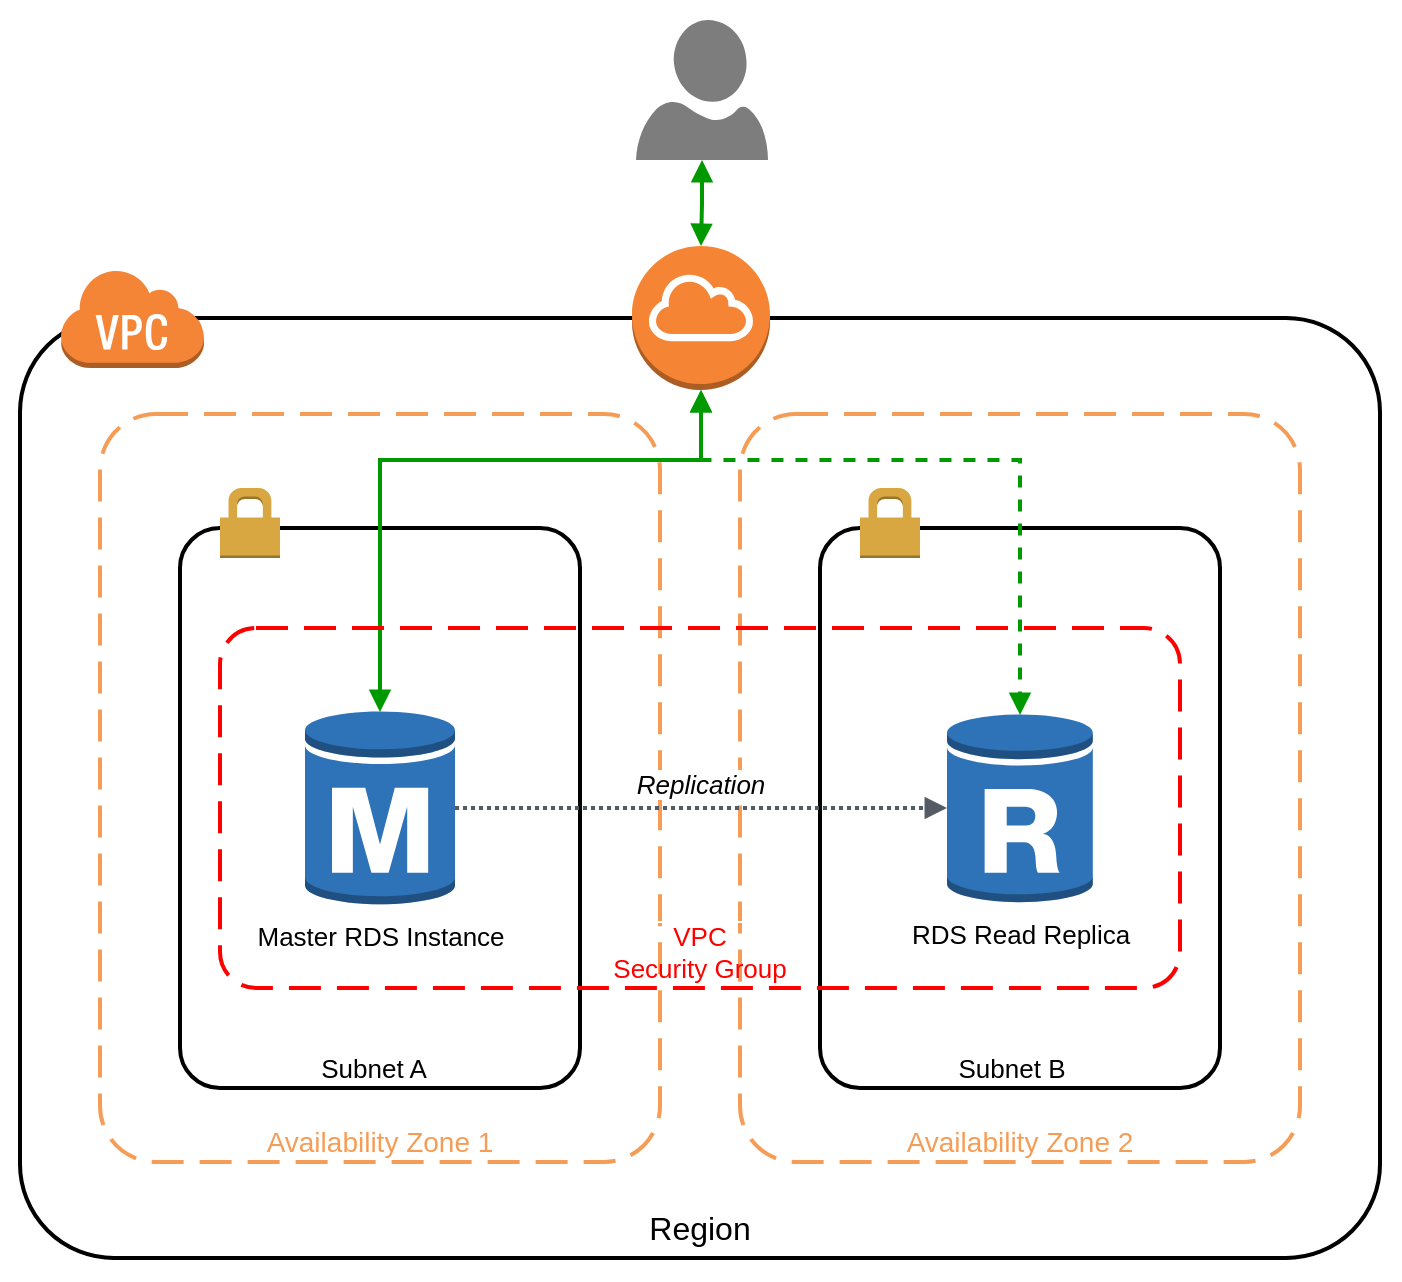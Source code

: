 <mxfile version="11.1.4" type="github"><diagram id="NBuzykiXZqDgpGrnV-WK" name="Page-1"><mxGraphModel dx="939" dy="576" grid="1" gridSize="10" guides="1" tooltips="1" connect="1" arrows="1" fold="1" page="1" pageScale="1" pageWidth="850" pageHeight="1100" math="0" shadow="0"><root><mxCell id="0"/><mxCell id="1" parent="0"/><mxCell id="_qp9qb1tDxuJyNr31mA4-26" value="" style="rounded=0;whiteSpace=wrap;html=1;fontSize=14;strokeColor=none;" parent="1" vertex="1"><mxGeometry x="30" y="220" width="700" height="640" as="geometry"/></mxCell><mxCell id="_qp9qb1tDxuJyNr31mA4-1" value="Region" style="rounded=1;arcSize=10;dashed=0;strokeColor=#000000;fillColor=none;gradientColor=none;strokeWidth=2;verticalAlign=bottom;fontSize=16;spacingBottom=4;" parent="1" vertex="1"><mxGeometry x="40" y="379" width="680" height="470" as="geometry"/></mxCell><mxCell id="_qp9qb1tDxuJyNr31mA4-3" value="Availability Zone 1" style="rounded=1;arcSize=10;dashed=1;strokeColor=#F59D56;fillColor=none;gradientColor=none;dashPattern=8 4;strokeWidth=2;verticalAlign=bottom;fontSize=14;fontColor=#F59D56;" parent="1" vertex="1"><mxGeometry x="80" y="427" width="280" height="374" as="geometry"/></mxCell><mxCell id="_qp9qb1tDxuJyNr31mA4-4" value="Subnet A" style="rounded=1;arcSize=10;dashed=0;strokeColor=#000000;fillColor=none;gradientColor=none;strokeWidth=2;verticalAlign=bottom;align=center;spacingRight=6;fontSize=13;" parent="1" vertex="1"><mxGeometry x="120" y="484" width="200" height="280" as="geometry"/></mxCell><mxCell id="_qp9qb1tDxuJyNr31mA4-9" value="Availability Zone 2" style="rounded=1;arcSize=10;dashed=1;strokeColor=#F59D56;fillColor=none;gradientColor=none;dashPattern=8 4;strokeWidth=2;verticalAlign=bottom;fontSize=14;fontColor=#F59D56;" parent="1" vertex="1"><mxGeometry x="400" y="427" width="280" height="374" as="geometry"/></mxCell><mxCell id="_qp9qb1tDxuJyNr31mA4-10" value="Subnet B" style="rounded=1;arcSize=10;dashed=0;strokeColor=#000000;fillColor=none;gradientColor=none;strokeWidth=2;verticalAlign=bottom;align=center;spacingRight=8;fontSize=13;" parent="1" vertex="1"><mxGeometry x="440" y="484" width="200" height="280" as="geometry"/></mxCell><mxCell id="_qp9qb1tDxuJyNr31mA4-2" value="" style="dashed=0;html=1;shape=mxgraph.aws3.virtual_private_cloud;fillColor=#F58536;gradientColor=none;dashed=0;" parent="1" vertex="1"><mxGeometry x="60" y="354" width="72" height="50" as="geometry"/></mxCell><mxCell id="_qp9qb1tDxuJyNr31mA4-5" value="" style="dashed=0;html=1;shape=mxgraph.aws3.permissions;fillColor=#D9A741;gradientColor=none;dashed=0;" parent="1" vertex="1"><mxGeometry x="140" y="464" width="30" height="35" as="geometry"/></mxCell><mxCell id="_qp9qb1tDxuJyNr31mA4-11" value="" style="dashed=0;html=1;shape=mxgraph.aws3.permissions;fillColor=#D9A741;gradientColor=none;dashed=0;" parent="1" vertex="1"><mxGeometry x="460" y="464" width="30" height="35" as="geometry"/></mxCell><mxCell id="Wll2DFjalbA9ugIghTfI-8" style="edgeStyle=orthogonalEdgeStyle;rounded=0;orthogonalLoop=1;jettySize=auto;html=1;exitX=0.5;exitY=1;exitDx=0;exitDy=0;exitPerimeter=0;entryX=0.5;entryY=0.02;entryDx=0;entryDy=0;entryPerimeter=0;fontSize=13;strokeColor=#009900;endFill=1;endArrow=block;startArrow=block;startFill=1;strokeWidth=2;" parent="1" source="_qp9qb1tDxuJyNr31mA4-15" target="Wll2DFjalbA9ugIghTfI-1" edge="1"><mxGeometry relative="1" as="geometry"><Array as="points"><mxPoint x="381" y="450"/><mxPoint x="220" y="450"/></Array></mxGeometry></mxCell><mxCell id="sj97xp2tiCdJjGKVIkt6-1" style="edgeStyle=orthogonalEdgeStyle;rounded=0;orthogonalLoop=1;jettySize=auto;html=1;entryX=0.5;entryY=0.02;entryDx=0;entryDy=0;entryPerimeter=0;strokeWidth=2;fontSize=13;strokeColor=#009900;endFill=1;endArrow=block;startFill=1;startArrow=block;dashed=1;" edge="1" parent="1" source="_qp9qb1tDxuJyNr31mA4-15" target="Wll2DFjalbA9ugIghTfI-2"><mxGeometry relative="1" as="geometry"><Array as="points"><mxPoint x="381" y="450"/><mxPoint x="540" y="450"/></Array></mxGeometry></mxCell><mxCell id="_qp9qb1tDxuJyNr31mA4-15" value="" style="outlineConnect=0;dashed=0;verticalLabelPosition=bottom;verticalAlign=top;align=center;html=1;shape=mxgraph.aws3.internet_gateway;fillColor=#F58534;gradientColor=none;" parent="1" vertex="1"><mxGeometry x="346" y="343" width="69" height="72" as="geometry"/></mxCell><mxCell id="Wll2DFjalbA9ugIghTfI-3" value="VPC &#10;Security Group" style="rounded=1;arcSize=10;dashed=1;strokeColor=#ff0000;fillColor=none;gradientColor=none;dashPattern=8 4;strokeWidth=2;verticalAlign=bottom;fontSize=13;labelBorderColor=#FFFFFF;fontColor=#FF0000;" parent="1" vertex="1"><mxGeometry x="140" y="534" width="480" height="180" as="geometry"/></mxCell><mxCell id="Wll2DFjalbA9ugIghTfI-1" value="Master RDS Instance" style="outlineConnect=0;dashed=0;verticalLabelPosition=bottom;verticalAlign=top;align=center;html=1;shape=mxgraph.aws3.rds_db_instance;fillColor=#2E73B8;gradientColor=none;fontSize=13;" parent="1" vertex="1"><mxGeometry x="182.5" y="574" width="75" height="100" as="geometry"/></mxCell><mxCell id="Wll2DFjalbA9ugIghTfI-2" value="RDS Read Replica" style="outlineConnect=0;dashed=0;verticalLabelPosition=bottom;verticalAlign=top;align=center;html=1;shape=mxgraph.aws3.rds_db_instance_read_replica;fillColor=#2E73B8;gradientColor=none;fontSize=13;" parent="1" vertex="1"><mxGeometry x="503.5" y="575.5" width="73" height="97" as="geometry"/></mxCell><mxCell id="Wll2DFjalbA9ugIghTfI-4" value="" style="edgeStyle=orthogonalEdgeStyle;html=1;endArrow=block;elbow=vertical;startArrow=none;endFill=1;strokeColor=#545B64;rounded=0;fontSize=13;exitX=1;exitY=0.5;exitDx=0;exitDy=0;exitPerimeter=0;strokeWidth=2;dashed=1;dashPattern=1 1;" parent="1" source="Wll2DFjalbA9ugIghTfI-1" target="Wll2DFjalbA9ugIghTfI-2" edge="1"><mxGeometry width="100" relative="1" as="geometry"><mxPoint x="270" y="614" as="sourcePoint"/><mxPoint x="370" y="614" as="targetPoint"/></mxGeometry></mxCell><mxCell id="Wll2DFjalbA9ugIghTfI-5" value="Replication" style="text;html=1;resizable=0;points=[];align=center;verticalAlign=middle;labelBackgroundColor=#ffffff;fontSize=13;fontStyle=2" parent="Wll2DFjalbA9ugIghTfI-4" vertex="1" connectable="0"><mxGeometry x="-0.724" y="-2" relative="1" as="geometry"><mxPoint x="88" y="-14" as="offset"/></mxGeometry></mxCell><mxCell id="Wll2DFjalbA9ugIghTfI-6" value="" style="shadow=0;dashed=0;html=1;strokeColor=none;labelPosition=center;verticalLabelPosition=bottom;verticalAlign=top;align=center;shape=mxgraph.azure.user;fillColor=#7D7D7D;fontSize=13;" parent="1" vertex="1"><mxGeometry x="348" y="230" width="66" height="70" as="geometry"/></mxCell><mxCell id="Wll2DFjalbA9ugIghTfI-7" value="" style="edgeStyle=orthogonalEdgeStyle;html=1;endArrow=block;elbow=vertical;startArrow=block;endFill=1;strokeColor=#009900;rounded=0;fontSize=13;entryX=0.5;entryY=0;entryDx=0;entryDy=0;entryPerimeter=0;startFill=1;strokeWidth=2;" parent="1" source="Wll2DFjalbA9ugIghTfI-6" target="_qp9qb1tDxuJyNr31mA4-15" edge="1"><mxGeometry width="100" relative="1" as="geometry"><mxPoint x="379" y="255" as="sourcePoint"/><mxPoint x="379" y="355" as="targetPoint"/></mxGeometry></mxCell></root></mxGraphModel></diagram></mxfile>